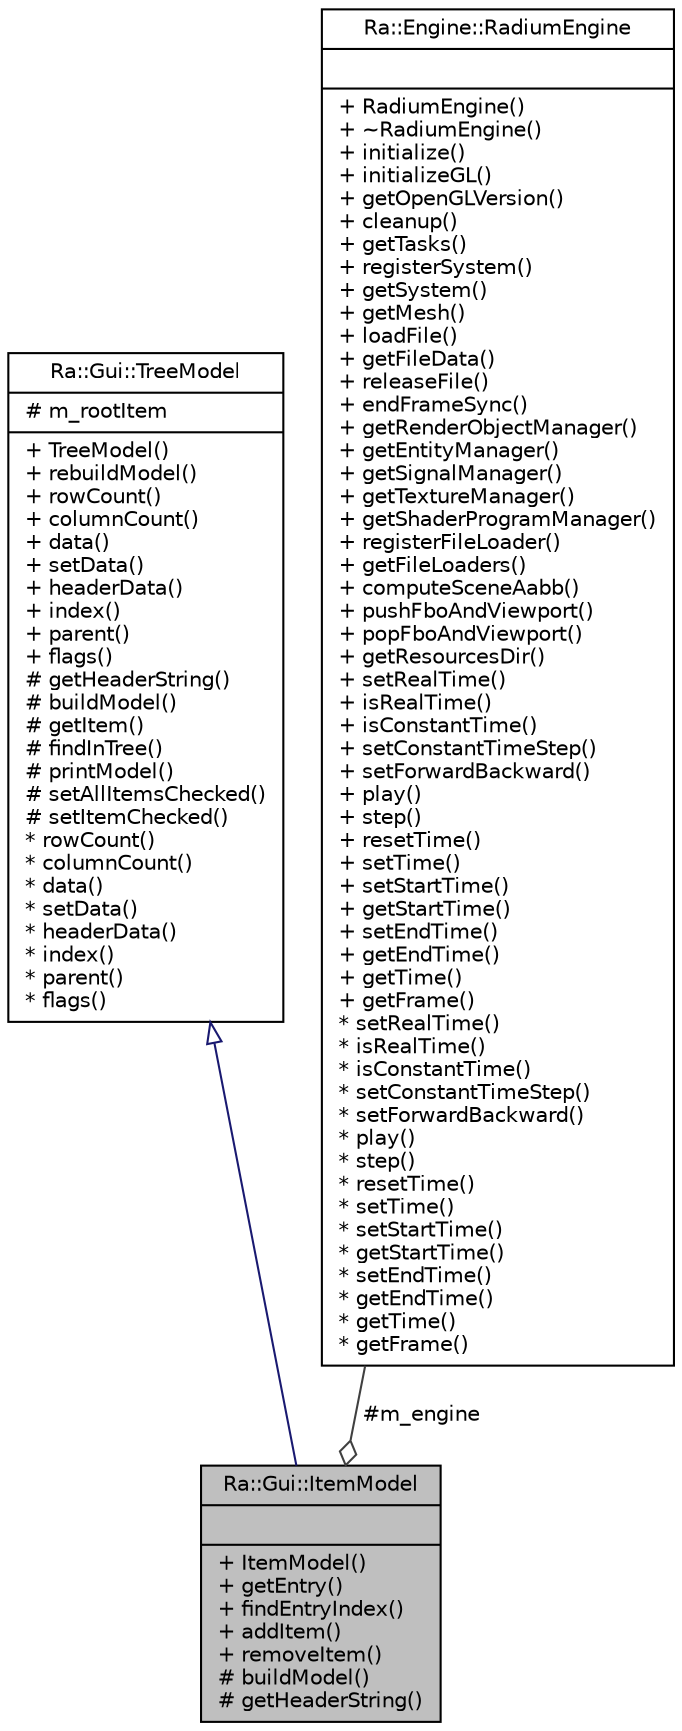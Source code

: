 digraph "Ra::Gui::ItemModel"
{
 // INTERACTIVE_SVG=YES
 // LATEX_PDF_SIZE
  edge [fontname="Helvetica",fontsize="10",labelfontname="Helvetica",labelfontsize="10"];
  node [fontname="Helvetica",fontsize="10",shape=record];
  Node1 [label="{Ra::Gui::ItemModel\n||+ ItemModel()\l+ getEntry()\l+ findEntryIndex()\l+ addItem()\l+ removeItem()\l# buildModel()\l# getHeaderString()\l}",height=0.2,width=0.4,color="black", fillcolor="grey75", style="filled", fontcolor="black",tooltip=" "];
  Node2 -> Node1 [dir="back",color="midnightblue",fontsize="10",style="solid",arrowtail="onormal",fontname="Helvetica"];
  Node2 [label="{Ra::Gui::TreeModel\n|# m_rootItem\l|+ TreeModel()\l+ rebuildModel()\l+ rowCount()\l+ columnCount()\l+ data()\l+ setData()\l+ headerData()\l+ index()\l+ parent()\l+ flags()\l# getHeaderString()\l# buildModel()\l# getItem()\l# findInTree()\l# printModel()\l# setAllItemsChecked()\l# setItemChecked()\l* rowCount()\l* columnCount()\l* data()\l* setData()\l* headerData()\l* index()\l* parent()\l* flags()\l}",height=0.2,width=0.4,color="black", fillcolor="white", style="filled",URL="$classRa_1_1Gui_1_1TreeModel.html",tooltip=" "];
  Node3 -> Node1 [color="grey25",fontsize="10",style="solid",label=" #m_engine" ,arrowhead="odiamond",fontname="Helvetica"];
  Node3 [label="{Ra::Engine::RadiumEngine\n||+ RadiumEngine()\l+ ~RadiumEngine()\l+ initialize()\l+ initializeGL()\l+ getOpenGLVersion()\l+ cleanup()\l+ getTasks()\l+ registerSystem()\l+ getSystem()\l+ getMesh()\l+ loadFile()\l+ getFileData()\l+ releaseFile()\l+ endFrameSync()\l+ getRenderObjectManager()\l+ getEntityManager()\l+ getSignalManager()\l+ getTextureManager()\l+ getShaderProgramManager()\l+ registerFileLoader()\l+ getFileLoaders()\l+ computeSceneAabb()\l+ pushFboAndViewport()\l+ popFboAndViewport()\l+ getResourcesDir()\l+ setRealTime()\l+ isRealTime()\l+ isConstantTime()\l+ setConstantTimeStep()\l+ setForwardBackward()\l+ play()\l+ step()\l+ resetTime()\l+ setTime()\l+ setStartTime()\l+ getStartTime()\l+ setEndTime()\l+ getEndTime()\l+ getTime()\l+ getFrame()\l* setRealTime()\l* isRealTime()\l* isConstantTime()\l* setConstantTimeStep()\l* setForwardBackward()\l* play()\l* step()\l* resetTime()\l* setTime()\l* setStartTime()\l* getStartTime()\l* setEndTime()\l* getEndTime()\l* getTime()\l* getFrame()\l}",height=0.2,width=0.4,color="black", fillcolor="white", style="filled",URL="$classRa_1_1Engine_1_1RadiumEngine.html",tooltip=" "];
}
